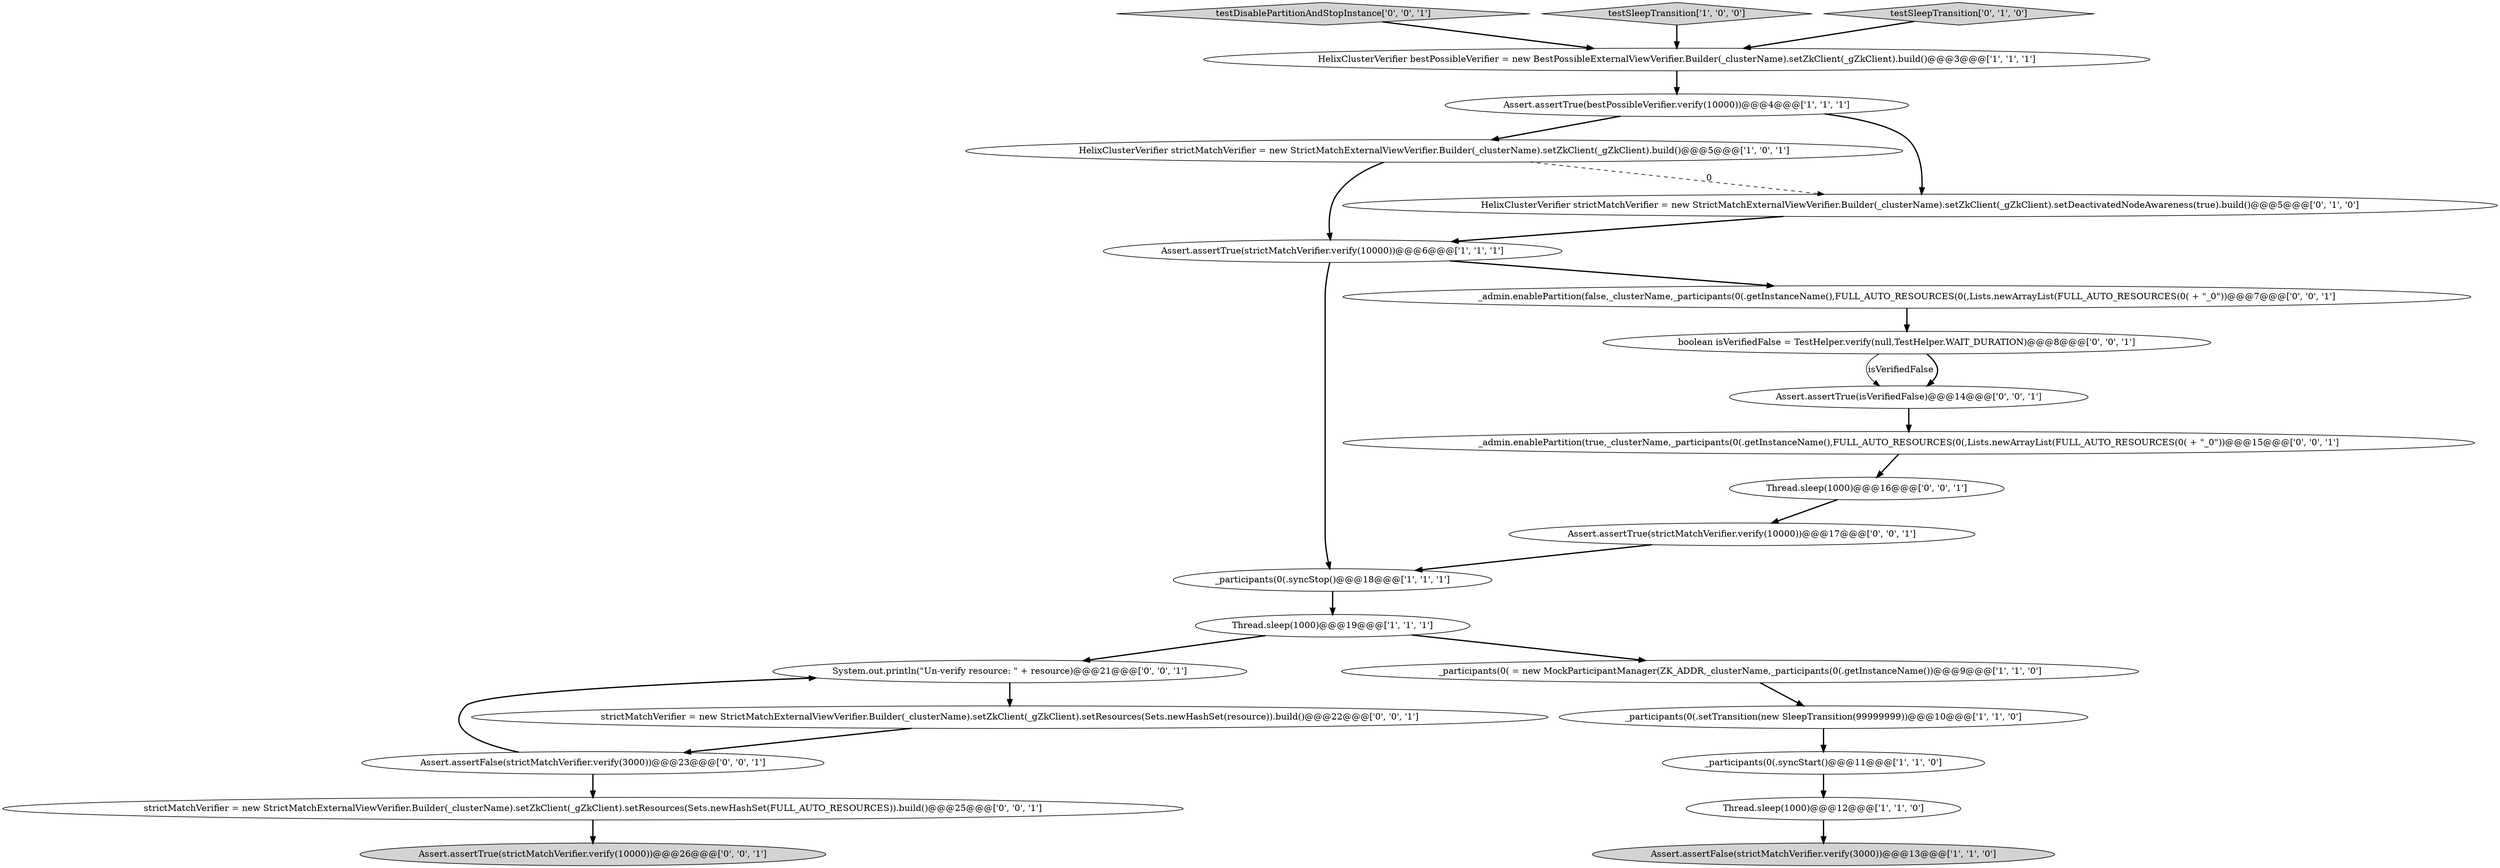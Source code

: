 digraph {
18 [style = filled, label = "testDisablePartitionAndStopInstance['0', '0', '1']", fillcolor = lightgray, shape = diamond image = "AAA0AAABBB3BBB"];
5 [style = filled, label = "Thread.sleep(1000)@@@19@@@['1', '1', '1']", fillcolor = white, shape = ellipse image = "AAA0AAABBB1BBB"];
15 [style = filled, label = "System.out.println(\"Un-verify resource: \" + resource)@@@21@@@['0', '0', '1']", fillcolor = white, shape = ellipse image = "AAA0AAABBB3BBB"];
11 [style = filled, label = "testSleepTransition['1', '0', '0']", fillcolor = lightgray, shape = diamond image = "AAA0AAABBB1BBB"];
4 [style = filled, label = "HelixClusterVerifier strictMatchVerifier = new StrictMatchExternalViewVerifier.Builder(_clusterName).setZkClient(_gZkClient).build()@@@5@@@['1', '0', '1']", fillcolor = white, shape = ellipse image = "AAA0AAABBB1BBB"];
10 [style = filled, label = "_participants(0( = new MockParticipantManager(ZK_ADDR,_clusterName,_participants(0(.getInstanceName())@@@9@@@['1', '1', '0']", fillcolor = white, shape = ellipse image = "AAA0AAABBB1BBB"];
1 [style = filled, label = "HelixClusterVerifier bestPossibleVerifier = new BestPossibleExternalViewVerifier.Builder(_clusterName).setZkClient(_gZkClient).build()@@@3@@@['1', '1', '1']", fillcolor = white, shape = ellipse image = "AAA0AAABBB1BBB"];
19 [style = filled, label = "Assert.assertFalse(strictMatchVerifier.verify(3000))@@@23@@@['0', '0', '1']", fillcolor = white, shape = ellipse image = "AAA0AAABBB3BBB"];
6 [style = filled, label = "_participants(0(.syncStop()@@@18@@@['1', '1', '1']", fillcolor = white, shape = ellipse image = "AAA0AAABBB1BBB"];
7 [style = filled, label = "_participants(0(.setTransition(new SleepTransition(99999999))@@@10@@@['1', '1', '0']", fillcolor = white, shape = ellipse image = "AAA0AAABBB1BBB"];
2 [style = filled, label = "Assert.assertTrue(bestPossibleVerifier.verify(10000))@@@4@@@['1', '1', '1']", fillcolor = white, shape = ellipse image = "AAA0AAABBB1BBB"];
9 [style = filled, label = "Thread.sleep(1000)@@@12@@@['1', '1', '0']", fillcolor = white, shape = ellipse image = "AAA0AAABBB1BBB"];
0 [style = filled, label = "Assert.assertFalse(strictMatchVerifier.verify(3000))@@@13@@@['1', '1', '0']", fillcolor = lightgray, shape = ellipse image = "AAA0AAABBB1BBB"];
24 [style = filled, label = "Assert.assertTrue(strictMatchVerifier.verify(10000))@@@26@@@['0', '0', '1']", fillcolor = lightgray, shape = ellipse image = "AAA0AAABBB3BBB"];
20 [style = filled, label = "strictMatchVerifier = new StrictMatchExternalViewVerifier.Builder(_clusterName).setZkClient(_gZkClient).setResources(Sets.newHashSet(resource)).build()@@@22@@@['0', '0', '1']", fillcolor = white, shape = ellipse image = "AAA0AAABBB3BBB"];
13 [style = filled, label = "HelixClusterVerifier strictMatchVerifier = new StrictMatchExternalViewVerifier.Builder(_clusterName).setZkClient(_gZkClient).setDeactivatedNodeAwareness(true).build()@@@5@@@['0', '1', '0']", fillcolor = white, shape = ellipse image = "AAA1AAABBB2BBB"];
22 [style = filled, label = "Assert.assertTrue(isVerifiedFalse)@@@14@@@['0', '0', '1']", fillcolor = white, shape = ellipse image = "AAA0AAABBB3BBB"];
8 [style = filled, label = "Assert.assertTrue(strictMatchVerifier.verify(10000))@@@6@@@['1', '1', '1']", fillcolor = white, shape = ellipse image = "AAA0AAABBB1BBB"];
14 [style = filled, label = "_admin.enablePartition(true,_clusterName,_participants(0(.getInstanceName(),FULL_AUTO_RESOURCES(0(,Lists.newArrayList(FULL_AUTO_RESOURCES(0( + \"_0\"))@@@15@@@['0', '0', '1']", fillcolor = white, shape = ellipse image = "AAA0AAABBB3BBB"];
23 [style = filled, label = "Thread.sleep(1000)@@@16@@@['0', '0', '1']", fillcolor = white, shape = ellipse image = "AAA0AAABBB3BBB"];
16 [style = filled, label = "Assert.assertTrue(strictMatchVerifier.verify(10000))@@@17@@@['0', '0', '1']", fillcolor = white, shape = ellipse image = "AAA0AAABBB3BBB"];
17 [style = filled, label = "strictMatchVerifier = new StrictMatchExternalViewVerifier.Builder(_clusterName).setZkClient(_gZkClient).setResources(Sets.newHashSet(FULL_AUTO_RESOURCES)).build()@@@25@@@['0', '0', '1']", fillcolor = white, shape = ellipse image = "AAA0AAABBB3BBB"];
12 [style = filled, label = "testSleepTransition['0', '1', '0']", fillcolor = lightgray, shape = diamond image = "AAA0AAABBB2BBB"];
3 [style = filled, label = "_participants(0(.syncStart()@@@11@@@['1', '1', '0']", fillcolor = white, shape = ellipse image = "AAA0AAABBB1BBB"];
21 [style = filled, label = "_admin.enablePartition(false,_clusterName,_participants(0(.getInstanceName(),FULL_AUTO_RESOURCES(0(,Lists.newArrayList(FULL_AUTO_RESOURCES(0( + \"_0\"))@@@7@@@['0', '0', '1']", fillcolor = white, shape = ellipse image = "AAA0AAABBB3BBB"];
25 [style = filled, label = "boolean isVerifiedFalse = TestHelper.verify(null,TestHelper.WAIT_DURATION)@@@8@@@['0', '0', '1']", fillcolor = white, shape = ellipse image = "AAA0AAABBB3BBB"];
2->4 [style = bold, label=""];
2->13 [style = bold, label=""];
19->15 [style = bold, label=""];
12->1 [style = bold, label=""];
23->16 [style = bold, label=""];
11->1 [style = bold, label=""];
4->8 [style = bold, label=""];
9->0 [style = bold, label=""];
8->6 [style = bold, label=""];
5->10 [style = bold, label=""];
8->21 [style = bold, label=""];
20->19 [style = bold, label=""];
7->3 [style = bold, label=""];
21->25 [style = bold, label=""];
10->7 [style = bold, label=""];
22->14 [style = bold, label=""];
17->24 [style = bold, label=""];
19->17 [style = bold, label=""];
3->9 [style = bold, label=""];
16->6 [style = bold, label=""];
6->5 [style = bold, label=""];
15->20 [style = bold, label=""];
14->23 [style = bold, label=""];
18->1 [style = bold, label=""];
4->13 [style = dashed, label="0"];
13->8 [style = bold, label=""];
25->22 [style = bold, label=""];
25->22 [style = solid, label="isVerifiedFalse"];
1->2 [style = bold, label=""];
5->15 [style = bold, label=""];
}
